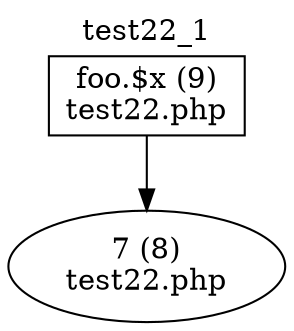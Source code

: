 digraph cfg {
  label="test22_1";
  labelloc=t;
  n1 [shape=box, label="foo.$x (9)\ntest22.php"];
  n2 [shape=ellipse, label="7 (8)\ntest22.php"];
  n1 -> n2;
}
